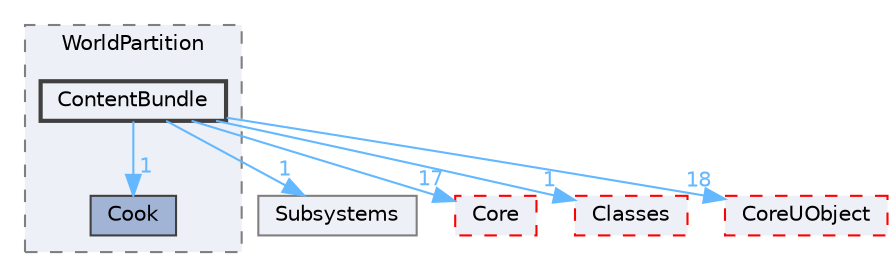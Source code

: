 digraph "ContentBundle"
{
 // INTERACTIVE_SVG=YES
 // LATEX_PDF_SIZE
  bgcolor="transparent";
  edge [fontname=Helvetica,fontsize=10,labelfontname=Helvetica,labelfontsize=10];
  node [fontname=Helvetica,fontsize=10,shape=box,height=0.2,width=0.4];
  compound=true
  subgraph clusterdir_4e67b97133d7657ee6894589ad2a7aee {
    graph [ bgcolor="#edf0f7", pencolor="grey50", label="WorldPartition", fontname=Helvetica,fontsize=10 style="filled,dashed", URL="dir_4e67b97133d7657ee6894589ad2a7aee.html",tooltip=""]
  dir_1ee70619aa895bf540f27a0a2d038706 [label="Cook", fillcolor="#a2b4d6", color="grey25", style="filled", URL="dir_1ee70619aa895bf540f27a0a2d038706.html",tooltip=""];
  dir_fd4026d1a19a2729a0f98a54d1ebf0dd [label="ContentBundle", fillcolor="#edf0f7", color="grey25", style="filled,bold", URL="dir_fd4026d1a19a2729a0f98a54d1ebf0dd.html",tooltip=""];
  }
  dir_038a019aac33015d2e114ea0353252e9 [label="Subsystems", fillcolor="#edf0f7", color="grey50", style="filled", URL="dir_038a019aac33015d2e114ea0353252e9.html",tooltip=""];
  dir_0e6cddcc9caa1238c7f3774224afaa45 [label="Core", fillcolor="#edf0f7", color="red", style="filled,dashed", URL="dir_0e6cddcc9caa1238c7f3774224afaa45.html",tooltip=""];
  dir_0ed647eebe6ffcaa496d3842b7cec6ce [label="Classes", fillcolor="#edf0f7", color="red", style="filled,dashed", URL="dir_0ed647eebe6ffcaa496d3842b7cec6ce.html",tooltip=""];
  dir_4c499e5e32e2b4479ad7e552df73eeae [label="CoreUObject", fillcolor="#edf0f7", color="red", style="filled,dashed", URL="dir_4c499e5e32e2b4479ad7e552df73eeae.html",tooltip=""];
  dir_fd4026d1a19a2729a0f98a54d1ebf0dd->dir_038a019aac33015d2e114ea0353252e9 [headlabel="1", labeldistance=1.5 headhref="dir_000257_001151.html" href="dir_000257_001151.html" color="steelblue1" fontcolor="steelblue1"];
  dir_fd4026d1a19a2729a0f98a54d1ebf0dd->dir_0e6cddcc9caa1238c7f3774224afaa45 [headlabel="17", labeldistance=1.5 headhref="dir_000257_000266.html" href="dir_000257_000266.html" color="steelblue1" fontcolor="steelblue1"];
  dir_fd4026d1a19a2729a0f98a54d1ebf0dd->dir_0ed647eebe6ffcaa496d3842b7cec6ce [headlabel="1", labeldistance=1.5 headhref="dir_000257_000193.html" href="dir_000257_000193.html" color="steelblue1" fontcolor="steelblue1"];
  dir_fd4026d1a19a2729a0f98a54d1ebf0dd->dir_1ee70619aa895bf540f27a0a2d038706 [headlabel="1", labeldistance=1.5 headhref="dir_000257_000263.html" href="dir_000257_000263.html" color="steelblue1" fontcolor="steelblue1"];
  dir_fd4026d1a19a2729a0f98a54d1ebf0dd->dir_4c499e5e32e2b4479ad7e552df73eeae [headlabel="18", labeldistance=1.5 headhref="dir_000257_000268.html" href="dir_000257_000268.html" color="steelblue1" fontcolor="steelblue1"];
}
